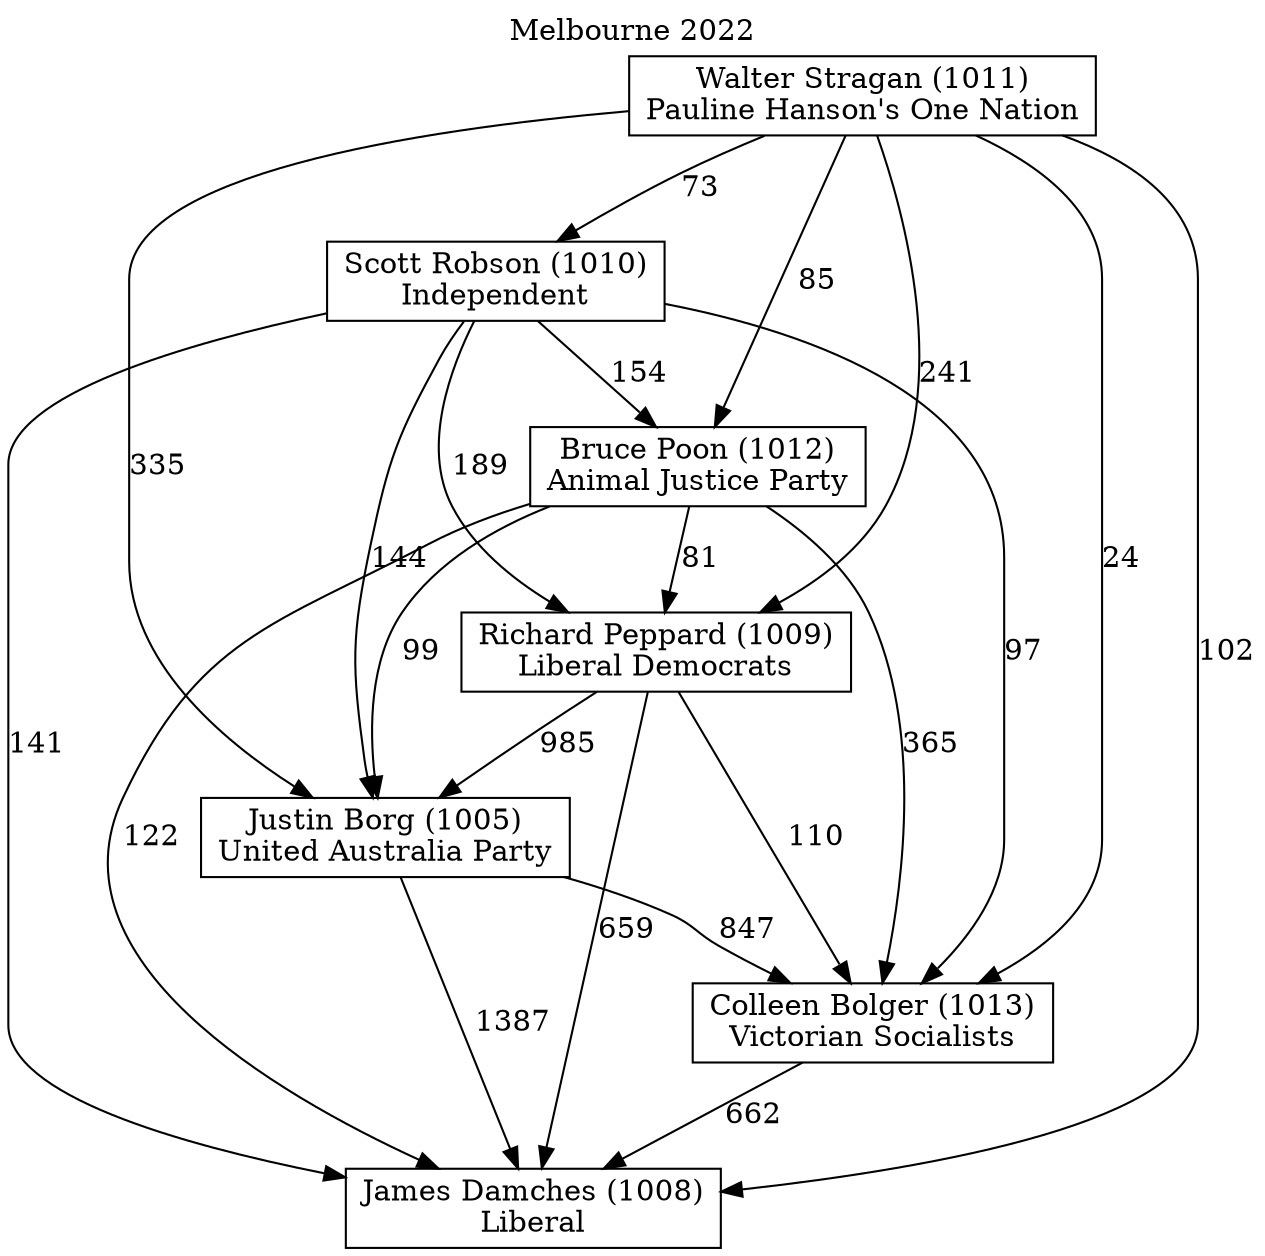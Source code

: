 // House preference flow
digraph "James Damches (1008)_Melbourne_2022" {
	graph [label="Melbourne 2022" labelloc=t mclimit=10]
	node [shape=box]
	"Richard Peppard (1009)" [label="Richard Peppard (1009)
Liberal Democrats"]
	"Colleen Bolger (1013)" [label="Colleen Bolger (1013)
Victorian Socialists"]
	"Scott Robson (1010)" [label="Scott Robson (1010)
Independent"]
	"Justin Borg (1005)" [label="Justin Borg (1005)
United Australia Party"]
	"Bruce Poon (1012)" [label="Bruce Poon (1012)
Animal Justice Party"]
	"James Damches (1008)" [label="James Damches (1008)
Liberal"]
	"Walter Stragan (1011)" [label="Walter Stragan (1011)
Pauline Hanson's One Nation"]
	"Bruce Poon (1012)" -> "James Damches (1008)" [label=122]
	"Scott Robson (1010)" -> "Bruce Poon (1012)" [label=154]
	"Bruce Poon (1012)" -> "Justin Borg (1005)" [label=99]
	"Walter Stragan (1011)" -> "Colleen Bolger (1013)" [label=24]
	"Walter Stragan (1011)" -> "Richard Peppard (1009)" [label=241]
	"Scott Robson (1010)" -> "James Damches (1008)" [label=141]
	"Scott Robson (1010)" -> "Richard Peppard (1009)" [label=189]
	"Walter Stragan (1011)" -> "Bruce Poon (1012)" [label=85]
	"Walter Stragan (1011)" -> "Justin Borg (1005)" [label=335]
	"Colleen Bolger (1013)" -> "James Damches (1008)" [label=662]
	"Scott Robson (1010)" -> "Justin Borg (1005)" [label=144]
	"Richard Peppard (1009)" -> "Colleen Bolger (1013)" [label=110]
	"Justin Borg (1005)" -> "Colleen Bolger (1013)" [label=847]
	"Richard Peppard (1009)" -> "Justin Borg (1005)" [label=985]
	"Justin Borg (1005)" -> "James Damches (1008)" [label=1387]
	"Bruce Poon (1012)" -> "Richard Peppard (1009)" [label=81]
	"Walter Stragan (1011)" -> "Scott Robson (1010)" [label=73]
	"Bruce Poon (1012)" -> "Colleen Bolger (1013)" [label=365]
	"Scott Robson (1010)" -> "Colleen Bolger (1013)" [label=97]
	"Richard Peppard (1009)" -> "James Damches (1008)" [label=659]
	"Walter Stragan (1011)" -> "James Damches (1008)" [label=102]
}

